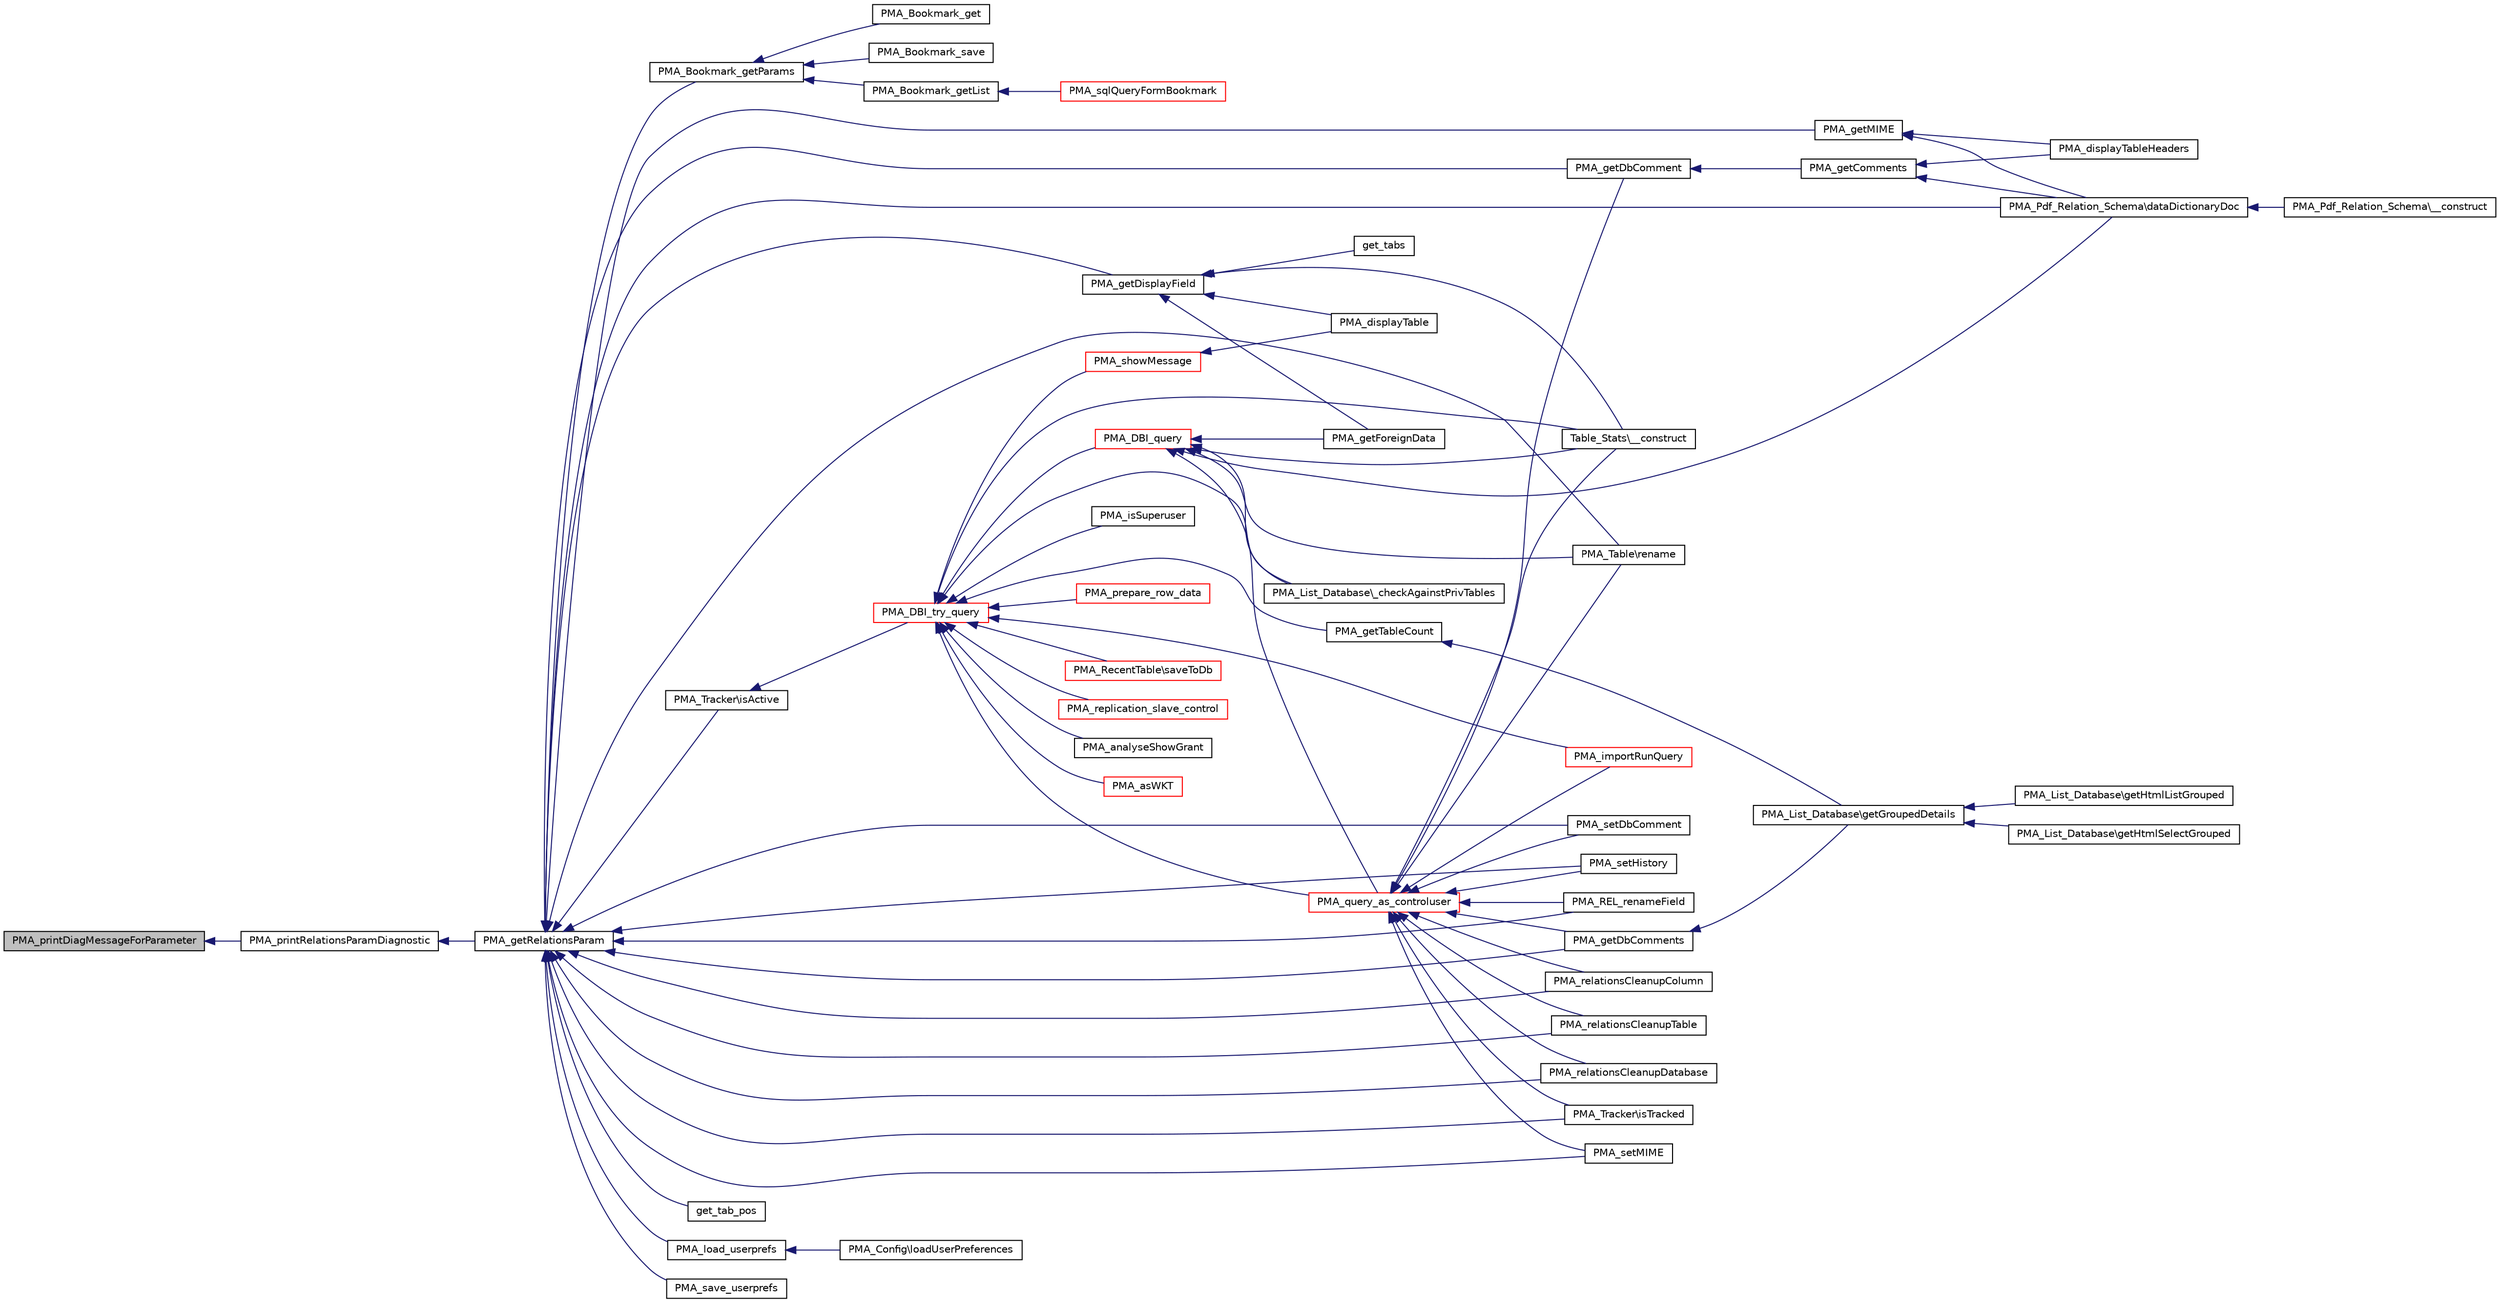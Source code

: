 digraph G
{
  edge [fontname="Helvetica",fontsize="10",labelfontname="Helvetica",labelfontsize="10"];
  node [fontname="Helvetica",fontsize="10",shape=record];
  rankdir="LR";
  Node1 [label="PMA_printDiagMessageForParameter",height=0.2,width=0.4,color="black", fillcolor="grey75", style="filled" fontcolor="black"];
  Node1 -> Node2 [dir="back",color="midnightblue",fontsize="10",style="solid",fontname="Helvetica"];
  Node2 [label="PMA_printRelationsParamDiagnostic",height=0.2,width=0.4,color="black", fillcolor="white", style="filled",URL="$relation_8lib_8php.html#ada1ffd8f6d6d53e802e2e83d7044a944",tooltip="prints out diagnostic info for pma relation feature"];
  Node2 -> Node3 [dir="back",color="midnightblue",fontsize="10",style="solid",fontname="Helvetica"];
  Node3 [label="PMA_getRelationsParam",height=0.2,width=0.4,color="black", fillcolor="white", style="filled",URL="$relation_8lib_8php.html#ad4dd08fb9ba9908cd15afb5ac92a2656"];
  Node3 -> Node4 [dir="back",color="midnightblue",fontsize="10",style="solid",fontname="Helvetica"];
  Node4 [label="PMA_Bookmark_getParams",height=0.2,width=0.4,color="black", fillcolor="white", style="filled",URL="$bookmark_8lib_8php.html#acb3f0903dbcc72002bf09631c44b8055",tooltip="Defines the bookmark parameters for the current user."];
  Node4 -> Node5 [dir="back",color="midnightblue",fontsize="10",style="solid",fontname="Helvetica"];
  Node5 [label="PMA_Bookmark_getList",height=0.2,width=0.4,color="black", fillcolor="white", style="filled",URL="$bookmark_8lib_8php.html#a28bf0dfac1fd0617239eef76e7ff1550",tooltip="Gets the list of bookmarks defined for the current database."];
  Node5 -> Node6 [dir="back",color="midnightblue",fontsize="10",style="solid",fontname="Helvetica"];
  Node6 [label="PMA_sqlQueryFormBookmark",height=0.2,width=0.4,color="red", fillcolor="white", style="filled",URL="$sql__query__form_8lib_8php.html#a0354aed36253f1d29d510223e966ebc5",tooltip="prints bookmark fieldset"];
  Node4 -> Node7 [dir="back",color="midnightblue",fontsize="10",style="solid",fontname="Helvetica"];
  Node7 [label="PMA_Bookmark_get",height=0.2,width=0.4,color="black", fillcolor="white", style="filled",URL="$bookmark_8lib_8php.html#af695d6be5caeb194980bb2669f6dcaec",tooltip="Gets the sql command from a bookmark."];
  Node4 -> Node8 [dir="back",color="midnightblue",fontsize="10",style="solid",fontname="Helvetica"];
  Node8 [label="PMA_Bookmark_save",height=0.2,width=0.4,color="black", fillcolor="white", style="filled",URL="$bookmark_8lib_8php.html#adbe9d461d8f59adc55a7e7e5e94f5cf2",tooltip="Adds a bookmark."];
  Node3 -> Node9 [dir="back",color="midnightblue",fontsize="10",style="solid",fontname="Helvetica"];
  Node9 [label="PMA_Pdf_Relation_Schema\\dataDictionaryDoc",height=0.2,width=0.4,color="black", fillcolor="white", style="filled",URL="$classPMA__Pdf__Relation__Schema.html#a38d2ab67dfa62392e8de96f0b970ec73"];
  Node9 -> Node10 [dir="back",color="midnightblue",fontsize="10",style="solid",fontname="Helvetica"];
  Node10 [label="PMA_Pdf_Relation_Schema\\__construct",height=0.2,width=0.4,color="black", fillcolor="white", style="filled",URL="$classPMA__Pdf__Relation__Schema.html#a5b2a26f3a186d05138ba4fe54d1e161e",tooltip="The &quot;PMA_Pdf_Relation_Schema&quot; constructor."];
  Node3 -> Node11 [dir="back",color="midnightblue",fontsize="10",style="solid",fontname="Helvetica"];
  Node11 [label="get_tab_pos",height=0.2,width=0.4,color="black", fillcolor="white", style="filled",URL="$pmd__common_8php.html#a1a3f1d518861e03c2b04a1c05b6bba1a"];
  Node3 -> Node12 [dir="back",color="midnightblue",fontsize="10",style="solid",fontname="Helvetica"];
  Node12 [label="PMA_getDisplayField",height=0.2,width=0.4,color="black", fillcolor="white", style="filled",URL="$relation_8lib_8php.html#ac4b9248f6ad1179a0f86d70f2ad99362",tooltip="Gets the display field of a table."];
  Node12 -> Node13 [dir="back",color="midnightblue",fontsize="10",style="solid",fontname="Helvetica"];
  Node13 [label="Table_Stats\\__construct",height=0.2,width=0.4,color="black", fillcolor="white", style="filled",URL="$classTable__Stats.html#a9434b856824f1e3edd57ef9ffe4e83bb",tooltip="The &quot;Table_Stats&quot; constructor."];
  Node12 -> Node14 [dir="back",color="midnightblue",fontsize="10",style="solid",fontname="Helvetica"];
  Node14 [label="PMA_displayTable",height=0.2,width=0.4,color="black", fillcolor="white", style="filled",URL="$display__tbl_8lib_8php.html#ab64d4328beb5bc6b0a62abfa39fb447a",tooltip="Displays a table of results returned by a SQL query."];
  Node12 -> Node15 [dir="back",color="midnightblue",fontsize="10",style="solid",fontname="Helvetica"];
  Node15 [label="get_tabs",height=0.2,width=0.4,color="black", fillcolor="white", style="filled",URL="$pmd__common_8php.html#a1cd4d60cbb6dfd89d92b21f61f25b3c9",tooltip="retrieves table info and stores it in $GLOBALS[&#39;PMD&#39;]"];
  Node12 -> Node16 [dir="back",color="midnightblue",fontsize="10",style="solid",fontname="Helvetica"];
  Node16 [label="PMA_getForeignData",height=0.2,width=0.4,color="black", fillcolor="white", style="filled",URL="$relation_8lib_8php.html#a3d88adc7fba312fe26b3ef82225a5fdd",tooltip="Gets foreign keys in preparation for a drop-down selector."];
  Node3 -> Node17 [dir="back",color="midnightblue",fontsize="10",style="solid",fontname="Helvetica"];
  Node17 [label="PMA_getDbComment",height=0.2,width=0.4,color="black", fillcolor="white", style="filled",URL="$relation_8lib_8php.html#a43f8f6b5eca75feb1cab89ce95ac0e6b",tooltip="Gets the comment for a db."];
  Node17 -> Node18 [dir="back",color="midnightblue",fontsize="10",style="solid",fontname="Helvetica"];
  Node18 [label="PMA_getComments",height=0.2,width=0.4,color="black", fillcolor="white", style="filled",URL="$relation_8lib_8php.html#ab340fcbdb6d862236eb7f4d362f73dc6",tooltip="Gets the comments for all rows of a table or the db itself."];
  Node18 -> Node19 [dir="back",color="midnightblue",fontsize="10",style="solid",fontname="Helvetica"];
  Node19 [label="PMA_displayTableHeaders",height=0.2,width=0.4,color="black", fillcolor="white", style="filled",URL="$display__tbl_8lib_8php.html#aae4044b44dccb4059685ea603dc52e9e",tooltip="Displays the headers of the results table."];
  Node18 -> Node9 [dir="back",color="midnightblue",fontsize="10",style="solid",fontname="Helvetica"];
  Node3 -> Node20 [dir="back",color="midnightblue",fontsize="10",style="solid",fontname="Helvetica"];
  Node20 [label="PMA_getDbComments",height=0.2,width=0.4,color="black", fillcolor="white", style="filled",URL="$relation_8lib_8php.html#aa5b4777cd4f1dd8e90d161257582fc08",tooltip="Gets the comment for a db."];
  Node20 -> Node21 [dir="back",color="midnightblue",fontsize="10",style="solid",fontname="Helvetica"];
  Node21 [label="PMA_List_Database\\getGroupedDetails",height=0.2,width=0.4,color="black", fillcolor="white", style="filled",URL="$classPMA__List__Database.html#a533874038525e37fa4ae22694f39fe61",tooltip="returns array with dbs grouped with extended infos"];
  Node21 -> Node22 [dir="back",color="midnightblue",fontsize="10",style="solid",fontname="Helvetica"];
  Node22 [label="PMA_List_Database\\getHtmlListGrouped",height=0.2,width=0.4,color="black", fillcolor="white", style="filled",URL="$classPMA__List__Database.html#a7bdea9aa5ef0e7c9033893aab4f1e6bd",tooltip="returns html code for list with dbs"];
  Node21 -> Node23 [dir="back",color="midnightblue",fontsize="10",style="solid",fontname="Helvetica"];
  Node23 [label="PMA_List_Database\\getHtmlSelectGrouped",height=0.2,width=0.4,color="black", fillcolor="white", style="filled",URL="$classPMA__List__Database.html#a40d67e11c09326f19302fa5fbc2a7934",tooltip="returns html code for select form element with dbs"];
  Node3 -> Node24 [dir="back",color="midnightblue",fontsize="10",style="solid",fontname="Helvetica"];
  Node24 [label="PMA_setDbComment",height=0.2,width=0.4,color="black", fillcolor="white", style="filled",URL="$relation_8lib_8php.html#a8b9b6286d6f78be9874ff5763065cd7d",tooltip="Set a database comment to a certain value."];
  Node3 -> Node25 [dir="back",color="midnightblue",fontsize="10",style="solid",fontname="Helvetica"];
  Node25 [label="PMA_setHistory",height=0.2,width=0.4,color="black", fillcolor="white", style="filled",URL="$relation_8lib_8php.html#a3da899c56e80de271d53875a82d20ffb",tooltip="Set a SQL history entry."];
  Node3 -> Node26 [dir="back",color="midnightblue",fontsize="10",style="solid",fontname="Helvetica"];
  Node26 [label="PMA_REL_renameField",height=0.2,width=0.4,color="black", fillcolor="white", style="filled",URL="$relation_8lib_8php.html#aaa50183486665df0d231e247b4ab0a8f",tooltip="Rename a field in relation tables."];
  Node3 -> Node27 [dir="back",color="midnightblue",fontsize="10",style="solid",fontname="Helvetica"];
  Node27 [label="PMA_relationsCleanupColumn",height=0.2,width=0.4,color="black", fillcolor="white", style="filled",URL="$relation__cleanup_8lib_8php.html#ab2f43f4ce21a2a95d2d16f8e150fd9eb",tooltip="Cleanu column related relation stuff."];
  Node3 -> Node28 [dir="back",color="midnightblue",fontsize="10",style="solid",fontname="Helvetica"];
  Node28 [label="PMA_relationsCleanupTable",height=0.2,width=0.4,color="black", fillcolor="white", style="filled",URL="$relation__cleanup_8lib_8php.html#a46d7e71842c56b58cc0dbc58c453cd92",tooltip="Cleanup table related relation stuff."];
  Node3 -> Node29 [dir="back",color="midnightblue",fontsize="10",style="solid",fontname="Helvetica"];
  Node29 [label="PMA_relationsCleanupDatabase",height=0.2,width=0.4,color="black", fillcolor="white", style="filled",URL="$relation__cleanup_8lib_8php.html#ad9bc98e0f39003b97e4c43f0cd6068c5",tooltip="Cleanup database related relation stuff."];
  Node3 -> Node30 [dir="back",color="midnightblue",fontsize="10",style="solid",fontname="Helvetica"];
  Node30 [label="PMA_Table\\rename",height=0.2,width=0.4,color="black", fillcolor="white", style="filled",URL="$classPMA__Table.html#a3ca6ed1ed1646799aa43a7ae9612b739",tooltip="renames table"];
  Node3 -> Node31 [dir="back",color="midnightblue",fontsize="10",style="solid",fontname="Helvetica"];
  Node31 [label="PMA_Tracker\\isActive",height=0.2,width=0.4,color="black", fillcolor="white", style="filled",URL="$classPMA__Tracker.html#ae5dd143f48e845ae4346da01dfef5d4a",tooltip="Gets the on/off value of the Tracker module, starts initialization."];
  Node31 -> Node32 [dir="back",color="midnightblue",fontsize="10",style="solid",fontname="Helvetica"];
  Node32 [label="PMA_DBI_try_query",height=0.2,width=0.4,color="red", fillcolor="white", style="filled",URL="$database__interface_8lib_8php.html#af4f8622d2f5df7858e4e6ca425ac0274",tooltip="runs a query and returns the result"];
  Node32 -> Node33 [dir="back",color="midnightblue",fontsize="10",style="solid",fontname="Helvetica"];
  Node33 [label="PMA_analyseShowGrant",height=0.2,width=0.4,color="black", fillcolor="white", style="filled",URL="$check__user__privileges_8lib_8php.html#a7e5034bdb6b887bec23b89c3f5db71b2",tooltip="sets privilege information extracted from SHOW GRANTS result"];
  Node32 -> Node34 [dir="back",color="midnightblue",fontsize="10",style="solid",fontname="Helvetica"];
  Node34 [label="PMA_showMessage",height=0.2,width=0.4,color="red", fillcolor="white", style="filled",URL="$common_8lib_8php.html#ac856542e67ea0192bc0fc7fd1fb21d09",tooltip="displays the message and the query usually the message is the result of the query executed..."];
  Node34 -> Node14 [dir="back",color="midnightblue",fontsize="10",style="solid",fontname="Helvetica"];
  Node32 -> Node35 [dir="back",color="midnightblue",fontsize="10",style="solid",fontname="Helvetica"];
  Node35 [label="PMA_asWKT",height=0.2,width=0.4,color="red", fillcolor="white", style="filled",URL="$common_8lib_8php.html#ac9e0806378a58d34ec2a748202ca910e",tooltip="Converts GIS data to Well Known Text format."];
  Node32 -> Node36 [dir="back",color="midnightblue",fontsize="10",style="solid",fontname="Helvetica"];
  Node36 [label="PMA_getTableCount",height=0.2,width=0.4,color="black", fillcolor="white", style="filled",URL="$core_8lib_8php.html#a4838d9be03e0665744c18336272f48e0",tooltip="returns count of tables in given db"];
  Node36 -> Node21 [dir="back",color="midnightblue",fontsize="10",style="solid",fontname="Helvetica"];
  Node32 -> Node37 [dir="back",color="midnightblue",fontsize="10",style="solid",fontname="Helvetica"];
  Node37 [label="PMA_DBI_query",height=0.2,width=0.4,color="red", fillcolor="white", style="filled",URL="$database__interface_8lib_8php.html#ab439cded0e18a60e731e76aa4567c089",tooltip="runs a query"];
  Node37 -> Node13 [dir="back",color="midnightblue",fontsize="10",style="solid",fontname="Helvetica"];
  Node37 -> Node38 [dir="back",color="midnightblue",fontsize="10",style="solid",fontname="Helvetica"];
  Node38 [label="PMA_List_Database\\_checkAgainstPrivTables",height=0.2,width=0.4,color="black", fillcolor="white", style="filled",URL="$classPMA__List__Database.html#a08842f1c00c48f46cd7a9cec0883868f",tooltip="this is just a backup, if all is fine this can be deleted later"];
  Node37 -> Node9 [dir="back",color="midnightblue",fontsize="10",style="solid",fontname="Helvetica"];
  Node37 -> Node39 [dir="back",color="midnightblue",fontsize="10",style="solid",fontname="Helvetica"];
  Node39 [label="PMA_query_as_controluser",height=0.2,width=0.4,color="red", fillcolor="white", style="filled",URL="$relation_8lib_8php.html#ab6d57b38824545d660dcfcd4c864a177",tooltip="Executes a query as controluser if possible, otherwise as normal user."];
  Node39 -> Node13 [dir="back",color="midnightblue",fontsize="10",style="solid",fontname="Helvetica"];
  Node39 -> Node40 [dir="back",color="midnightblue",fontsize="10",style="solid",fontname="Helvetica"];
  Node40 [label="PMA_importRunQuery",height=0.2,width=0.4,color="red", fillcolor="white", style="filled",URL="$import_8lib_8php.html#a9893da01720eb7c0e987a33b4f3054f0",tooltip="Runs query inside import buffer."];
  Node39 -> Node17 [dir="back",color="midnightblue",fontsize="10",style="solid",fontname="Helvetica"];
  Node39 -> Node20 [dir="back",color="midnightblue",fontsize="10",style="solid",fontname="Helvetica"];
  Node39 -> Node24 [dir="back",color="midnightblue",fontsize="10",style="solid",fontname="Helvetica"];
  Node39 -> Node25 [dir="back",color="midnightblue",fontsize="10",style="solid",fontname="Helvetica"];
  Node39 -> Node26 [dir="back",color="midnightblue",fontsize="10",style="solid",fontname="Helvetica"];
  Node39 -> Node27 [dir="back",color="midnightblue",fontsize="10",style="solid",fontname="Helvetica"];
  Node39 -> Node28 [dir="back",color="midnightblue",fontsize="10",style="solid",fontname="Helvetica"];
  Node39 -> Node29 [dir="back",color="midnightblue",fontsize="10",style="solid",fontname="Helvetica"];
  Node39 -> Node30 [dir="back",color="midnightblue",fontsize="10",style="solid",fontname="Helvetica"];
  Node39 -> Node41 [dir="back",color="midnightblue",fontsize="10",style="solid",fontname="Helvetica"];
  Node41 [label="PMA_Tracker\\isTracked",height=0.2,width=0.4,color="black", fillcolor="white", style="filled",URL="$classPMA__Tracker.html#ae2ebe65277485ecd1794a871b587f986",tooltip="Gets the tracking status of a table, is it active or deactive ?"];
  Node39 -> Node42 [dir="back",color="midnightblue",fontsize="10",style="solid",fontname="Helvetica"];
  Node42 [label="PMA_setMIME",height=0.2,width=0.4,color="black", fillcolor="white", style="filled",URL="$transformations_8lib_8php.html#a2e8695789417fde2418af73d52603374",tooltip="Set a single mimetype to a certain value."];
  Node37 -> Node16 [dir="back",color="midnightblue",fontsize="10",style="solid",fontname="Helvetica"];
  Node37 -> Node30 [dir="back",color="midnightblue",fontsize="10",style="solid",fontname="Helvetica"];
  Node32 -> Node43 [dir="back",color="midnightblue",fontsize="10",style="solid",fontname="Helvetica"];
  Node43 [label="PMA_isSuperuser",height=0.2,width=0.4,color="black", fillcolor="white", style="filled",URL="$database__interface_8lib_8php.html#a8625f640d7f62aa247791803ac9ab54b",tooltip="returns true (int &gt; 0) if current user is superuser otherwise 0"];
  Node32 -> Node13 [dir="back",color="midnightblue",fontsize="10",style="solid",fontname="Helvetica"];
  Node32 -> Node44 [dir="back",color="midnightblue",fontsize="10",style="solid",fontname="Helvetica"];
  Node44 [label="PMA_prepare_row_data",height=0.2,width=0.4,color="red", fillcolor="white", style="filled",URL="$display__tbl_8lib_8php.html#a6ed2d818c168866b38b4b2486ddf66fd",tooltip="Prepares the displayable content of a data cell in Browse mode, taking into account foreign key descr..."];
  Node32 -> Node40 [dir="back",color="midnightblue",fontsize="10",style="solid",fontname="Helvetica"];
  Node32 -> Node38 [dir="back",color="midnightblue",fontsize="10",style="solid",fontname="Helvetica"];
  Node32 -> Node45 [dir="back",color="midnightblue",fontsize="10",style="solid",fontname="Helvetica"];
  Node45 [label="PMA_RecentTable\\saveToDb",height=0.2,width=0.4,color="red", fillcolor="white", style="filled",URL="$classPMA__RecentTable.html#a979442e04a8a79dd23e2fda2a69bda6f",tooltip="Save recent tables into phpMyAdmin database."];
  Node32 -> Node39 [dir="back",color="midnightblue",fontsize="10",style="solid",fontname="Helvetica"];
  Node32 -> Node46 [dir="back",color="midnightblue",fontsize="10",style="solid",fontname="Helvetica"];
  Node46 [label="PMA_replication_slave_control",height=0.2,width=0.4,color="red", fillcolor="white", style="filled",URL="$replication_8inc_8php.html#ab6d6043762c06ebed4f8da8c94d86562"];
  Node3 -> Node41 [dir="back",color="midnightblue",fontsize="10",style="solid",fontname="Helvetica"];
  Node3 -> Node47 [dir="back",color="midnightblue",fontsize="10",style="solid",fontname="Helvetica"];
  Node47 [label="PMA_getMIME",height=0.2,width=0.4,color="black", fillcolor="white", style="filled",URL="$transformations_8lib_8php.html#aa7e70121361d6936caaba715c7dc39ee",tooltip="Gets the mimetypes for all columns of a table."];
  Node47 -> Node19 [dir="back",color="midnightblue",fontsize="10",style="solid",fontname="Helvetica"];
  Node47 -> Node9 [dir="back",color="midnightblue",fontsize="10",style="solid",fontname="Helvetica"];
  Node3 -> Node42 [dir="back",color="midnightblue",fontsize="10",style="solid",fontname="Helvetica"];
  Node3 -> Node48 [dir="back",color="midnightblue",fontsize="10",style="solid",fontname="Helvetica"];
  Node48 [label="PMA_load_userprefs",height=0.2,width=0.4,color="black", fillcolor="white", style="filled",URL="$user__preferences_8lib_8php.html#ab1f255ccfeec708bae280a2a392c2a76",tooltip="Loads user preferences."];
  Node48 -> Node49 [dir="back",color="midnightblue",fontsize="10",style="solid",fontname="Helvetica"];
  Node49 [label="PMA_Config\\loadUserPreferences",height=0.2,width=0.4,color="black", fillcolor="white", style="filled",URL="$classPMA__Config.html#a8ebd0e4951ac2269fac354000f3a4c35",tooltip="Loads user preferences and merges them with current config must be called after control connection ha..."];
  Node3 -> Node50 [dir="back",color="midnightblue",fontsize="10",style="solid",fontname="Helvetica"];
  Node50 [label="PMA_save_userprefs",height=0.2,width=0.4,color="black", fillcolor="white", style="filled",URL="$user__preferences_8lib_8php.html#a612367b15875675745672a4b50e4a1a2",tooltip="Saves user preferences."];
}
